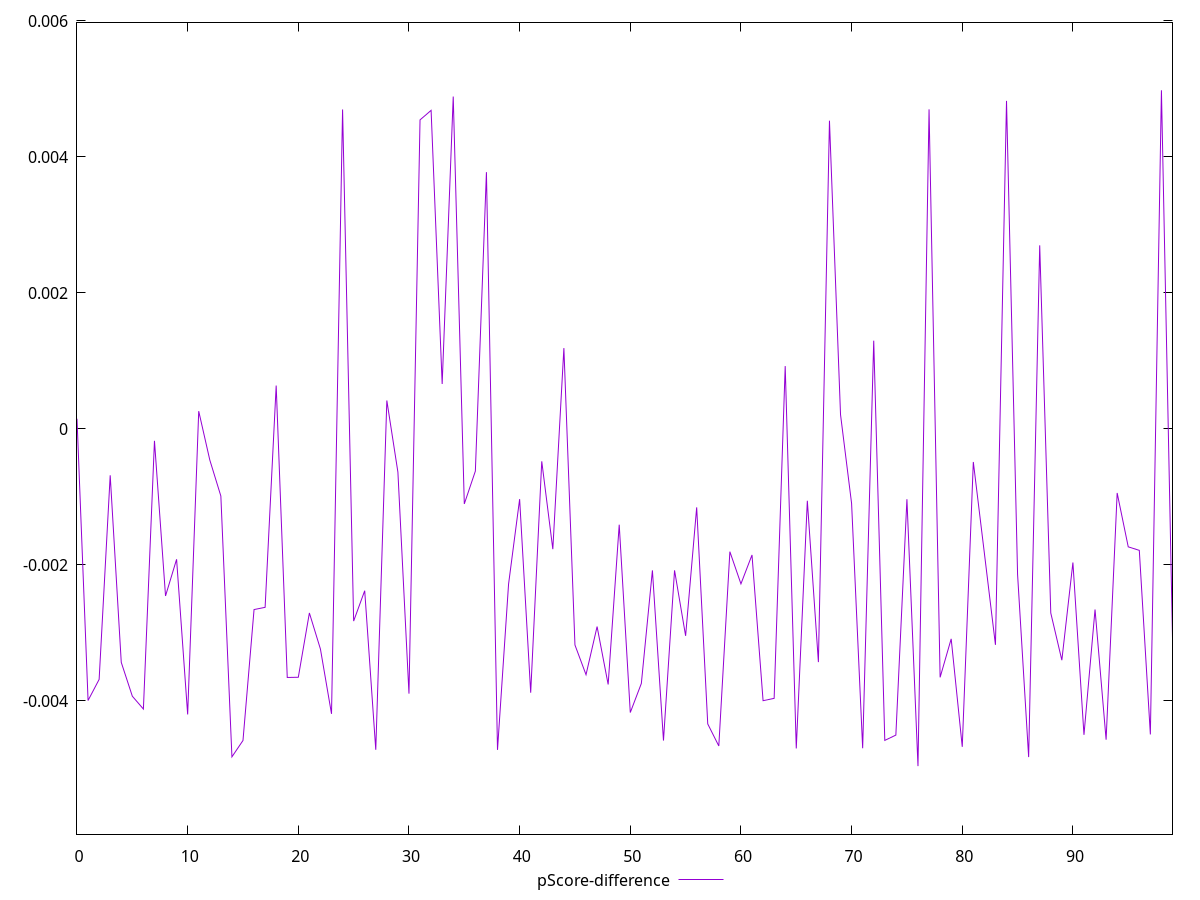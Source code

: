 reset

$pScoreDifference <<EOF
0 0.00015090248687937846
1 -0.0039925980469388556
2 -0.0036823344559405724
3 -0.0006806469452889097
4 -0.0034320529039360004
5 -0.003929415540578185
6 -0.0041182118197024
7 -0.00017394351182209444
8 -0.0024550933327728286
9 -0.001916194530477311
10 -0.004197446911314684
11 0.00026214918185996083
12 -0.0004552957717432471
13 -0.0009861970661600161
14 -0.004821398261687981
15 -0.004580575669611842
16 -0.0026552608589317517
17 -0.0026225325491233686
18 0.0006392242078224197
19 -0.0036540330879408778
20 -0.0036508225110647996
21 -0.002705311396293042
22 -0.003236971957352619
23 -0.004188996417762825
24 0.004698667144877433
25 -0.0028248251519432666
26 -0.002378016487205814
27 -0.004717403075497284
28 0.00041891786429693045
29 -0.0006351996838522278
30 -0.0038918580777602685
31 0.004545671769838777
32 0.004685785196185233
33 0.0006621999823334113
34 0.004889141828533949
35 -0.001101679822964774
36 -0.0006194147186099341
37 0.003777004341024126
38 -0.004718862761094789
39 -0.002281903369620364
40 -0.00103145872971111
41 -0.0038780844329394104
42 -0.00047570483325254376
43 -0.0017670902250524478
44 0.001189558260515533
45 -0.003176257077215805
46 -0.003613207108944083
47 -0.0029057913468614194
48 -0.0037569214832579023
49 -0.0014069751160659116
50 -0.00416965721738316
51 -0.003742026139420429
52 -0.0020792279802411273
53 -0.004581524505908374
54 -0.0020787295573415077
55 -0.003041781685142908
56 -0.0011522176943089546
57 -0.004336874238537292
58 -0.0046612402649980345
59 -0.0018040060337609631
60 -0.002277382252831084
61 -0.0018524708394098977
62 -0.003995362541701797
63 -0.003961070353931895
64 0.0009249890054355281
65 -0.004697382894439661
66 -0.0010555526488345013
67 -0.0034279180980771873
68 0.0045336606354206554
69 0.00021172806759583995
70 -0.001095282266465769
71 -0.004695221442533981
72 0.0012990159453167838
73 -0.004579619235700716
74 -0.00450115280430341
75 -0.0010330483806317847
76 -0.00495778598942731
77 0.004700841311188586
78 -0.00365208381839055
79 -0.003086130548566546
80 -0.004673832529104027
81 -0.0004852784838269564
82 -0.001827349330095429
83 -0.003174415865094926
84 0.00482505147223361
85 -0.0021389018190542952
86 -0.00482469413893355
87 0.002701031820209421
88 -0.002705890392510013
89 -0.0033997367361842112
90 -0.001963714524629623
91 -0.004497233571713555
92 -0.0026543093180654287
93 -0.004568870262277369
94 -0.0009408621007205298
95 -0.0017329962180335778
96 -0.0017847284258204477
97 -0.004491749488456209
98 0.004980730670988032
99 -0.00307329349366231
EOF

set key outside below
set xrange [0:99]
set yrange [-0.00595778598942731:0.005980730670988032]
set trange [-0.00595778598942731:0.005980730670988032]
set terminal svg size 640, 500 enhanced background rgb 'white'
set output "reports/report_00032_2021-02-25T10-28-15.087Z/first-meaningful-paint/samples/astro/pScore-difference/values.svg"

plot $pScoreDifference title "pScore-difference" with line

reset
